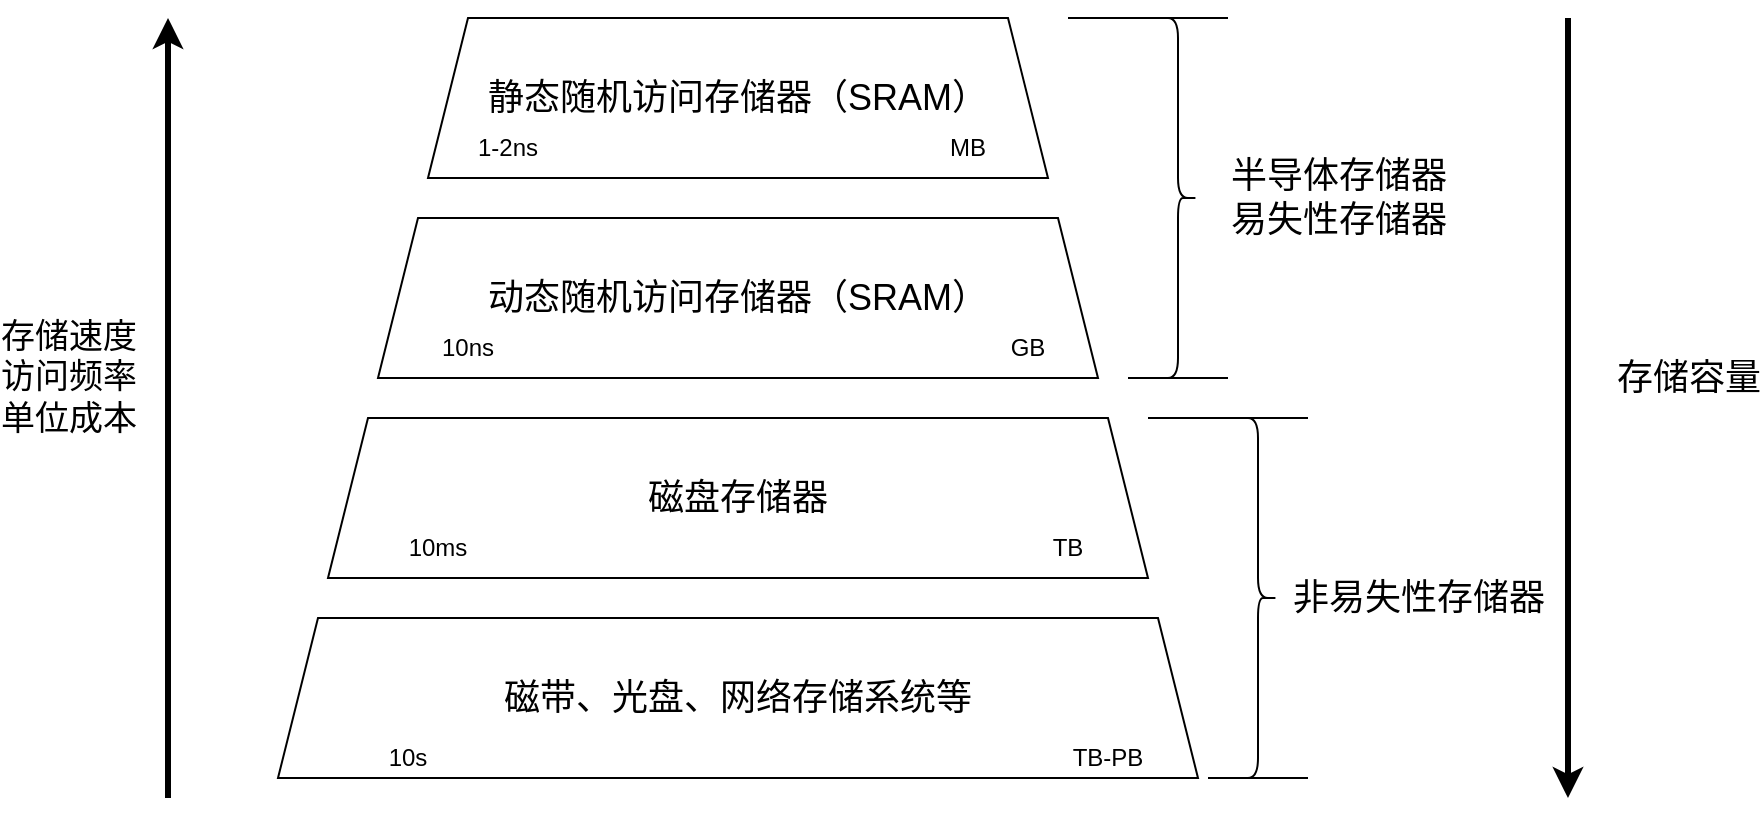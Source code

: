 <mxfile version="27.2.0" pages="2">
  <diagram name="4-1" id="I6aplZ_FXBZ0MlfXEpN3">
    <mxGraphModel dx="1803" dy="702" grid="1" gridSize="10" guides="1" tooltips="1" connect="1" arrows="1" fold="1" page="1" pageScale="1" pageWidth="827" pageHeight="1169" math="0" shadow="0">
      <root>
        <mxCell id="0" />
        <mxCell id="1" parent="0" />
        <mxCell id="gTGxV8-59fSvOtrian-y-1" value="&lt;font style=&quot;font-size: 18px;&quot;&gt;静态随机访问存储器（SRAM）&lt;/font&gt;" style="shape=trapezoid;perimeter=trapezoidPerimeter;whiteSpace=wrap;html=1;fixedSize=1;" vertex="1" parent="1">
          <mxGeometry x="160" y="200" width="310" height="80" as="geometry" />
        </mxCell>
        <mxCell id="gTGxV8-59fSvOtrian-y-3" value="&lt;font style=&quot;font-size: 18px;&quot;&gt;动态随机访问存储器（SRAM）&lt;/font&gt;" style="shape=trapezoid;perimeter=trapezoidPerimeter;whiteSpace=wrap;html=1;fixedSize=1;" vertex="1" parent="1">
          <mxGeometry x="135" y="300" width="360" height="80" as="geometry" />
        </mxCell>
        <mxCell id="gTGxV8-59fSvOtrian-y-4" value="&lt;font style=&quot;font-size: 18px;&quot;&gt;磁盘存储器&lt;/font&gt;" style="shape=trapezoid;perimeter=trapezoidPerimeter;whiteSpace=wrap;html=1;fixedSize=1;" vertex="1" parent="1">
          <mxGeometry x="110" y="400" width="410" height="80" as="geometry" />
        </mxCell>
        <mxCell id="gTGxV8-59fSvOtrian-y-5" value="&lt;font style=&quot;font-size: 18px;&quot;&gt;磁带、光盘、网络存储系统等&lt;/font&gt;" style="shape=trapezoid;perimeter=trapezoidPerimeter;whiteSpace=wrap;html=1;fixedSize=1;" vertex="1" parent="1">
          <mxGeometry x="85" y="500" width="460" height="80" as="geometry" />
        </mxCell>
        <mxCell id="gTGxV8-59fSvOtrian-y-6" value="" style="endArrow=classic;html=1;rounded=0;strokeWidth=3;" edge="1" parent="1">
          <mxGeometry width="50" height="50" relative="1" as="geometry">
            <mxPoint x="30" y="590" as="sourcePoint" />
            <mxPoint x="30" y="200" as="targetPoint" />
          </mxGeometry>
        </mxCell>
        <mxCell id="gTGxV8-59fSvOtrian-y-17" value="&lt;font style=&quot;font-size: 17px;&quot;&gt;存储速度&lt;/font&gt;&lt;div&gt;&lt;font style=&quot;font-size: 17px;&quot;&gt;访问频率&lt;/font&gt;&lt;/div&gt;&lt;div&gt;&lt;font style=&quot;font-size: 17px;&quot;&gt;单位成本&lt;/font&gt;&lt;/div&gt;" style="edgeLabel;html=1;align=center;verticalAlign=middle;resizable=0;points=[];" vertex="1" connectable="0" parent="gTGxV8-59fSvOtrian-y-6">
          <mxGeometry x="0.256" y="4" relative="1" as="geometry">
            <mxPoint x="-46" y="35" as="offset" />
          </mxGeometry>
        </mxCell>
        <mxCell id="gTGxV8-59fSvOtrian-y-7" value="" style="endArrow=classic;html=1;rounded=0;strokeWidth=3;" edge="1" parent="1">
          <mxGeometry width="50" height="50" relative="1" as="geometry">
            <mxPoint x="730" y="200" as="sourcePoint" />
            <mxPoint x="730" y="590" as="targetPoint" />
          </mxGeometry>
        </mxCell>
        <mxCell id="gTGxV8-59fSvOtrian-y-18" value="&lt;font style=&quot;font-size: 18px;&quot;&gt;存储容量&lt;/font&gt;" style="edgeLabel;html=1;align=center;verticalAlign=middle;resizable=0;points=[];" vertex="1" connectable="0" parent="gTGxV8-59fSvOtrian-y-7">
          <mxGeometry x="-0.262" y="-2" relative="1" as="geometry">
            <mxPoint x="62" y="36" as="offset" />
          </mxGeometry>
        </mxCell>
        <mxCell id="gTGxV8-59fSvOtrian-y-8" value="1-2ns" style="text;html=1;align=center;verticalAlign=middle;whiteSpace=wrap;rounded=0;" vertex="1" parent="1">
          <mxGeometry x="170" y="250" width="60" height="30" as="geometry" />
        </mxCell>
        <mxCell id="gTGxV8-59fSvOtrian-y-9" value="10ns" style="text;html=1;align=center;verticalAlign=middle;whiteSpace=wrap;rounded=0;" vertex="1" parent="1">
          <mxGeometry x="150" y="350" width="60" height="30" as="geometry" />
        </mxCell>
        <mxCell id="gTGxV8-59fSvOtrian-y-10" value="10ms" style="text;html=1;align=center;verticalAlign=middle;whiteSpace=wrap;rounded=0;" vertex="1" parent="1">
          <mxGeometry x="135" y="450" width="60" height="30" as="geometry" />
        </mxCell>
        <mxCell id="gTGxV8-59fSvOtrian-y-12" value="10s" style="text;html=1;align=center;verticalAlign=middle;whiteSpace=wrap;rounded=0;" vertex="1" parent="1">
          <mxGeometry x="120" y="555" width="60" height="30" as="geometry" />
        </mxCell>
        <mxCell id="gTGxV8-59fSvOtrian-y-13" value="MB" style="text;html=1;align=center;verticalAlign=middle;whiteSpace=wrap;rounded=0;" vertex="1" parent="1">
          <mxGeometry x="400" y="250" width="60" height="30" as="geometry" />
        </mxCell>
        <mxCell id="gTGxV8-59fSvOtrian-y-14" value="GB" style="text;html=1;align=center;verticalAlign=middle;whiteSpace=wrap;rounded=0;" vertex="1" parent="1">
          <mxGeometry x="430" y="350" width="60" height="30" as="geometry" />
        </mxCell>
        <mxCell id="gTGxV8-59fSvOtrian-y-15" value="TB" style="text;html=1;align=center;verticalAlign=middle;whiteSpace=wrap;rounded=0;" vertex="1" parent="1">
          <mxGeometry x="450" y="450" width="60" height="30" as="geometry" />
        </mxCell>
        <mxCell id="gTGxV8-59fSvOtrian-y-16" value="TB-PB" style="text;html=1;align=center;verticalAlign=middle;whiteSpace=wrap;rounded=0;" vertex="1" parent="1">
          <mxGeometry x="470" y="555" width="60" height="30" as="geometry" />
        </mxCell>
        <mxCell id="gTGxV8-59fSvOtrian-y-19" value="" style="shape=curlyBracket;whiteSpace=wrap;html=1;rounded=1;flipH=1;labelPosition=right;verticalLabelPosition=middle;align=left;verticalAlign=middle;" vertex="1" parent="1">
          <mxGeometry x="525" y="200" width="20" height="180" as="geometry" />
        </mxCell>
        <mxCell id="gTGxV8-59fSvOtrian-y-20" value="" style="endArrow=none;html=1;rounded=0;" edge="1" parent="1">
          <mxGeometry width="50" height="50" relative="1" as="geometry">
            <mxPoint x="480" y="200" as="sourcePoint" />
            <mxPoint x="560" y="200" as="targetPoint" />
          </mxGeometry>
        </mxCell>
        <mxCell id="gTGxV8-59fSvOtrian-y-21" value="" style="endArrow=none;html=1;rounded=0;" edge="1" parent="1">
          <mxGeometry width="50" height="50" relative="1" as="geometry">
            <mxPoint x="510" y="380" as="sourcePoint" />
            <mxPoint x="560" y="380" as="targetPoint" />
          </mxGeometry>
        </mxCell>
        <mxCell id="gTGxV8-59fSvOtrian-y-22" value="&lt;font style=&quot;font-size: 18px;&quot;&gt;半导体存储器&lt;/font&gt;&lt;div&gt;&lt;font style=&quot;font-size: 18px;&quot;&gt;易失性存储器&lt;/font&gt;&lt;/div&gt;" style="text;html=1;align=center;verticalAlign=middle;resizable=0;points=[];autosize=1;strokeColor=none;fillColor=none;" vertex="1" parent="1">
          <mxGeometry x="550" y="260" width="130" height="60" as="geometry" />
        </mxCell>
        <mxCell id="gTGxV8-59fSvOtrian-y-23" value="" style="shape=curlyBracket;whiteSpace=wrap;html=1;rounded=1;flipH=1;labelPosition=right;verticalLabelPosition=middle;align=left;verticalAlign=middle;" vertex="1" parent="1">
          <mxGeometry x="565" y="400" width="20" height="180" as="geometry" />
        </mxCell>
        <mxCell id="gTGxV8-59fSvOtrian-y-24" value="" style="endArrow=none;html=1;rounded=0;" edge="1" parent="1">
          <mxGeometry width="50" height="50" relative="1" as="geometry">
            <mxPoint x="520" y="400" as="sourcePoint" />
            <mxPoint x="600" y="400" as="targetPoint" />
          </mxGeometry>
        </mxCell>
        <mxCell id="gTGxV8-59fSvOtrian-y-25" value="" style="endArrow=none;html=1;rounded=0;" edge="1" parent="1">
          <mxGeometry width="50" height="50" relative="1" as="geometry">
            <mxPoint x="550" y="580" as="sourcePoint" />
            <mxPoint x="600" y="580" as="targetPoint" />
          </mxGeometry>
        </mxCell>
        <mxCell id="gTGxV8-59fSvOtrian-y-26" value="&lt;div&gt;&lt;font style=&quot;font-size: 18px;&quot;&gt;非易失性存储器&lt;/font&gt;&lt;/div&gt;" style="text;html=1;align=center;verticalAlign=middle;resizable=0;points=[];autosize=1;strokeColor=none;fillColor=none;" vertex="1" parent="1">
          <mxGeometry x="580" y="470" width="150" height="40" as="geometry" />
        </mxCell>
      </root>
    </mxGraphModel>
  </diagram>
  <diagram id="jMqfPvI-5RPbBAVXNqXD" name="4-2">
    <mxGraphModel dx="976" dy="702" grid="1" gridSize="10" guides="1" tooltips="1" connect="1" arrows="1" fold="1" page="1" pageScale="1" pageWidth="827" pageHeight="1169" math="0" shadow="0">
      <root>
        <mxCell id="0" />
        <mxCell id="1" parent="0" />
      </root>
    </mxGraphModel>
  </diagram>
</mxfile>
